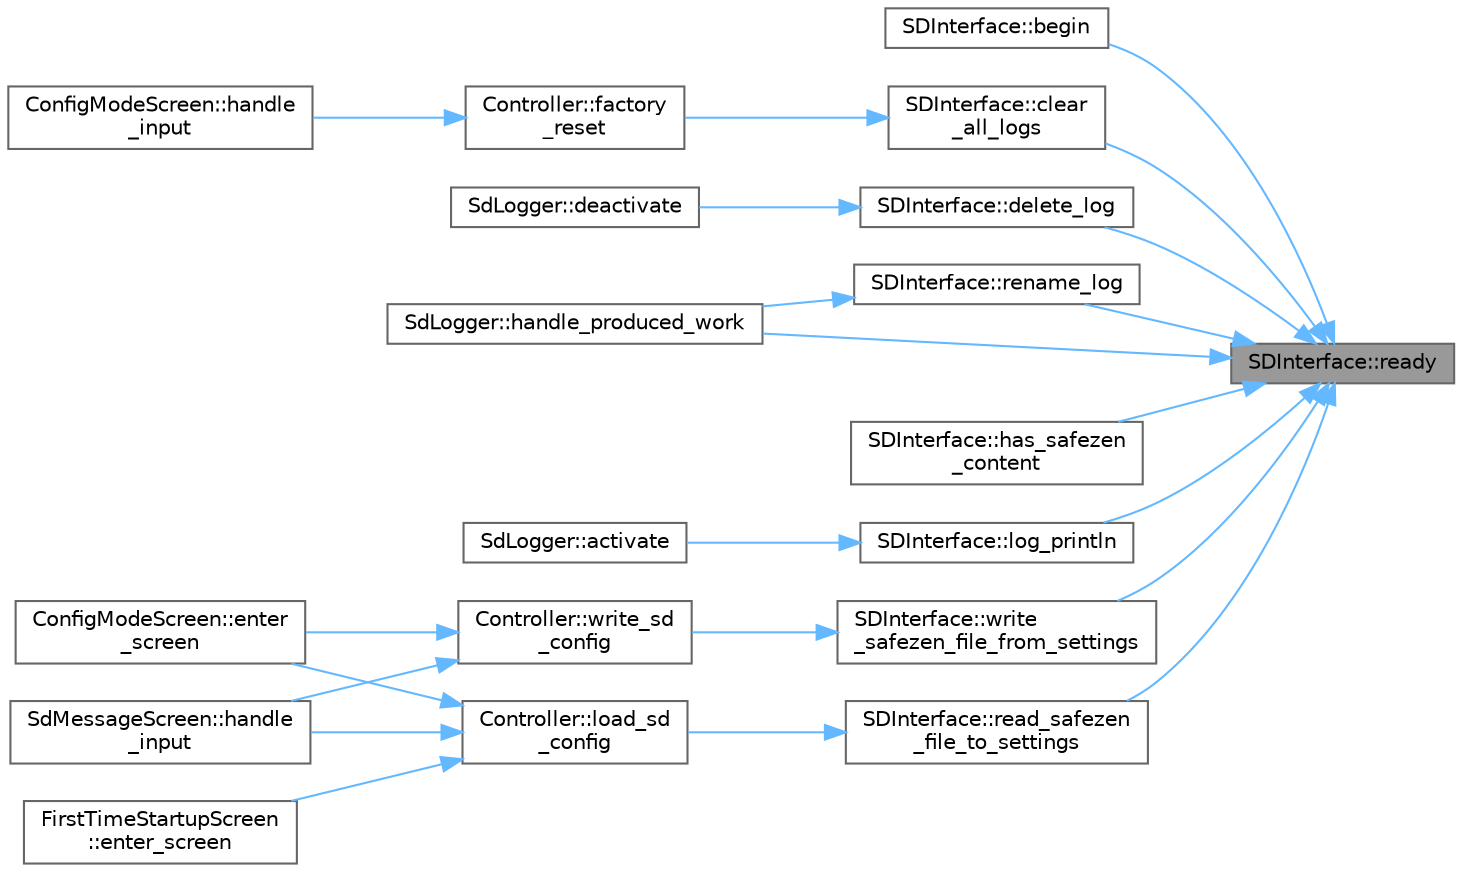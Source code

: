 digraph "SDInterface::ready"
{
 // LATEX_PDF_SIZE
  bgcolor="transparent";
  edge [fontname=Helvetica,fontsize=10,labelfontname=Helvetica,labelfontsize=10];
  node [fontname=Helvetica,fontsize=10,shape=box,height=0.2,width=0.4];
  rankdir="RL";
  Node1 [id="Node000001",label="SDInterface::ready",height=0.2,width=0.4,color="gray40", fillcolor="grey60", style="filled", fontcolor="black",tooltip=" "];
  Node1 -> Node2 [id="edge1_Node000001_Node000002",dir="back",color="steelblue1",style="solid",tooltip=" "];
  Node2 [id="Node000002",label="SDInterface::begin",height=0.2,width=0.4,color="grey40", fillcolor="white", style="filled",URL="$class_s_d_interface.html#a809a47ce4ef0dc0ea1918552601cbbdd",tooltip=" "];
  Node1 -> Node3 [id="edge2_Node000001_Node000003",dir="back",color="steelblue1",style="solid",tooltip=" "];
  Node3 [id="Node000003",label="SDInterface::clear\l_all_logs",height=0.2,width=0.4,color="grey40", fillcolor="white", style="filled",URL="$class_s_d_interface.html#aa383b96a9103432407c022af1dc3d290",tooltip=" "];
  Node3 -> Node4 [id="edge3_Node000003_Node000004",dir="back",color="steelblue1",style="solid",tooltip=" "];
  Node4 [id="Node000004",label="Controller::factory\l_reset",height=0.2,width=0.4,color="grey40", fillcolor="white", style="filled",URL="$class_controller.html#af1a46a7c8a34f04e6551a977580ede91",tooltip=" "];
  Node4 -> Node5 [id="edge4_Node000004_Node000005",dir="back",color="steelblue1",style="solid",tooltip=" "];
  Node5 [id="Node000005",label="ConfigModeScreen::handle\l_input",height=0.2,width=0.4,color="grey40", fillcolor="white", style="filled",URL="$class_config_mode_screen.html#a7fcba3bb1764bd72b76c1f80f1f6a762",tooltip=" "];
  Node1 -> Node6 [id="edge5_Node000001_Node000006",dir="back",color="steelblue1",style="solid",tooltip=" "];
  Node6 [id="Node000006",label="SDInterface::delete_log",height=0.2,width=0.4,color="grey40", fillcolor="white", style="filled",URL="$class_s_d_interface.html#aabe6178f355242e557c214581eba395f",tooltip=" "];
  Node6 -> Node7 [id="edge6_Node000006_Node000007",dir="back",color="steelblue1",style="solid",tooltip=" "];
  Node7 [id="Node000007",label="SdLogger::deactivate",height=0.2,width=0.4,color="grey40", fillcolor="white", style="filled",URL="$class_sd_logger.html#a8e8463c086ad85bd39a99bdbe2207cfa",tooltip=" "];
  Node1 -> Node8 [id="edge7_Node000001_Node000008",dir="back",color="steelblue1",style="solid",tooltip=" "];
  Node8 [id="Node000008",label="SdLogger::handle_produced_work",height=0.2,width=0.4,color="grey40", fillcolor="white", style="filled",URL="$class_sd_logger.html#ab55fb4b592ef94b61f23d408aecd7ee1",tooltip=" "];
  Node1 -> Node9 [id="edge8_Node000001_Node000009",dir="back",color="steelblue1",style="solid",tooltip=" "];
  Node9 [id="Node000009",label="SDInterface::has_safezen\l_content",height=0.2,width=0.4,color="grey40", fillcolor="white", style="filled",URL="$class_s_d_interface.html#ac011e72bed01b65fb3af9cc1242b4f14",tooltip=" "];
  Node1 -> Node10 [id="edge9_Node000001_Node000010",dir="back",color="steelblue1",style="solid",tooltip=" "];
  Node10 [id="Node000010",label="SDInterface::log_println",height=0.2,width=0.4,color="grey40", fillcolor="white", style="filled",URL="$class_s_d_interface.html#a77a1a4519025efa2ff17c99f2c3e7d67",tooltip=" "];
  Node10 -> Node11 [id="edge10_Node000010_Node000011",dir="back",color="steelblue1",style="solid",tooltip=" "];
  Node11 [id="Node000011",label="SdLogger::activate",height=0.2,width=0.4,color="grey40", fillcolor="white", style="filled",URL="$class_sd_logger.html#a03701029b7b1906ff9e910c79d509585",tooltip=" "];
  Node1 -> Node12 [id="edge11_Node000001_Node000012",dir="back",color="steelblue1",style="solid",tooltip=" "];
  Node12 [id="Node000012",label="SDInterface::read_safezen\l_file_to_settings",height=0.2,width=0.4,color="grey40", fillcolor="white", style="filled",URL="$class_s_d_interface.html#a2e3f02d8a0c231ee408f7b4a5d960063",tooltip=" "];
  Node12 -> Node13 [id="edge12_Node000012_Node000013",dir="back",color="steelblue1",style="solid",tooltip=" "];
  Node13 [id="Node000013",label="Controller::load_sd\l_config",height=0.2,width=0.4,color="grey40", fillcolor="white", style="filled",URL="$class_controller.html#aebc7292ba3c56fbd1402ca76f7a34281",tooltip=" "];
  Node13 -> Node14 [id="edge13_Node000013_Node000014",dir="back",color="steelblue1",style="solid",tooltip=" "];
  Node14 [id="Node000014",label="ConfigModeScreen::enter\l_screen",height=0.2,width=0.4,color="grey40", fillcolor="white", style="filled",URL="$class_config_mode_screen.html#a63e57a291d31fc8974e1801314b0c75b",tooltip=" "];
  Node13 -> Node15 [id="edge14_Node000013_Node000015",dir="back",color="steelblue1",style="solid",tooltip=" "];
  Node15 [id="Node000015",label="FirstTimeStartupScreen\l::enter_screen",height=0.2,width=0.4,color="grey40", fillcolor="white", style="filled",URL="$class_first_time_startup_screen.html#a6fe45b4d763b2e2a36bef931d0a6fb98",tooltip=" "];
  Node13 -> Node16 [id="edge15_Node000013_Node000016",dir="back",color="steelblue1",style="solid",tooltip=" "];
  Node16 [id="Node000016",label="SdMessageScreen::handle\l_input",height=0.2,width=0.4,color="grey40", fillcolor="white", style="filled",URL="$class_sd_message_screen.html#aa6f1495614e3c8a88dfe30920fcd5b8d",tooltip=" "];
  Node1 -> Node17 [id="edge16_Node000001_Node000017",dir="back",color="steelblue1",style="solid",tooltip=" "];
  Node17 [id="Node000017",label="SDInterface::rename_log",height=0.2,width=0.4,color="grey40", fillcolor="white", style="filled",URL="$class_s_d_interface.html#a9579c7433715db5ea05b8190b8f9ee13",tooltip=" "];
  Node17 -> Node8 [id="edge17_Node000017_Node000008",dir="back",color="steelblue1",style="solid",tooltip=" "];
  Node1 -> Node18 [id="edge18_Node000001_Node000018",dir="back",color="steelblue1",style="solid",tooltip=" "];
  Node18 [id="Node000018",label="SDInterface::write\l_safezen_file_from_settings",height=0.2,width=0.4,color="grey40", fillcolor="white", style="filled",URL="$class_s_d_interface.html#ade1078226685fa069d4e37ec3fa93799",tooltip=" "];
  Node18 -> Node19 [id="edge19_Node000018_Node000019",dir="back",color="steelblue1",style="solid",tooltip=" "];
  Node19 [id="Node000019",label="Controller::write_sd\l_config",height=0.2,width=0.4,color="grey40", fillcolor="white", style="filled",URL="$class_controller.html#aec53fb71b003add1ecb4fb57df080925",tooltip=" "];
  Node19 -> Node14 [id="edge20_Node000019_Node000014",dir="back",color="steelblue1",style="solid",tooltip=" "];
  Node19 -> Node16 [id="edge21_Node000019_Node000016",dir="back",color="steelblue1",style="solid",tooltip=" "];
}
